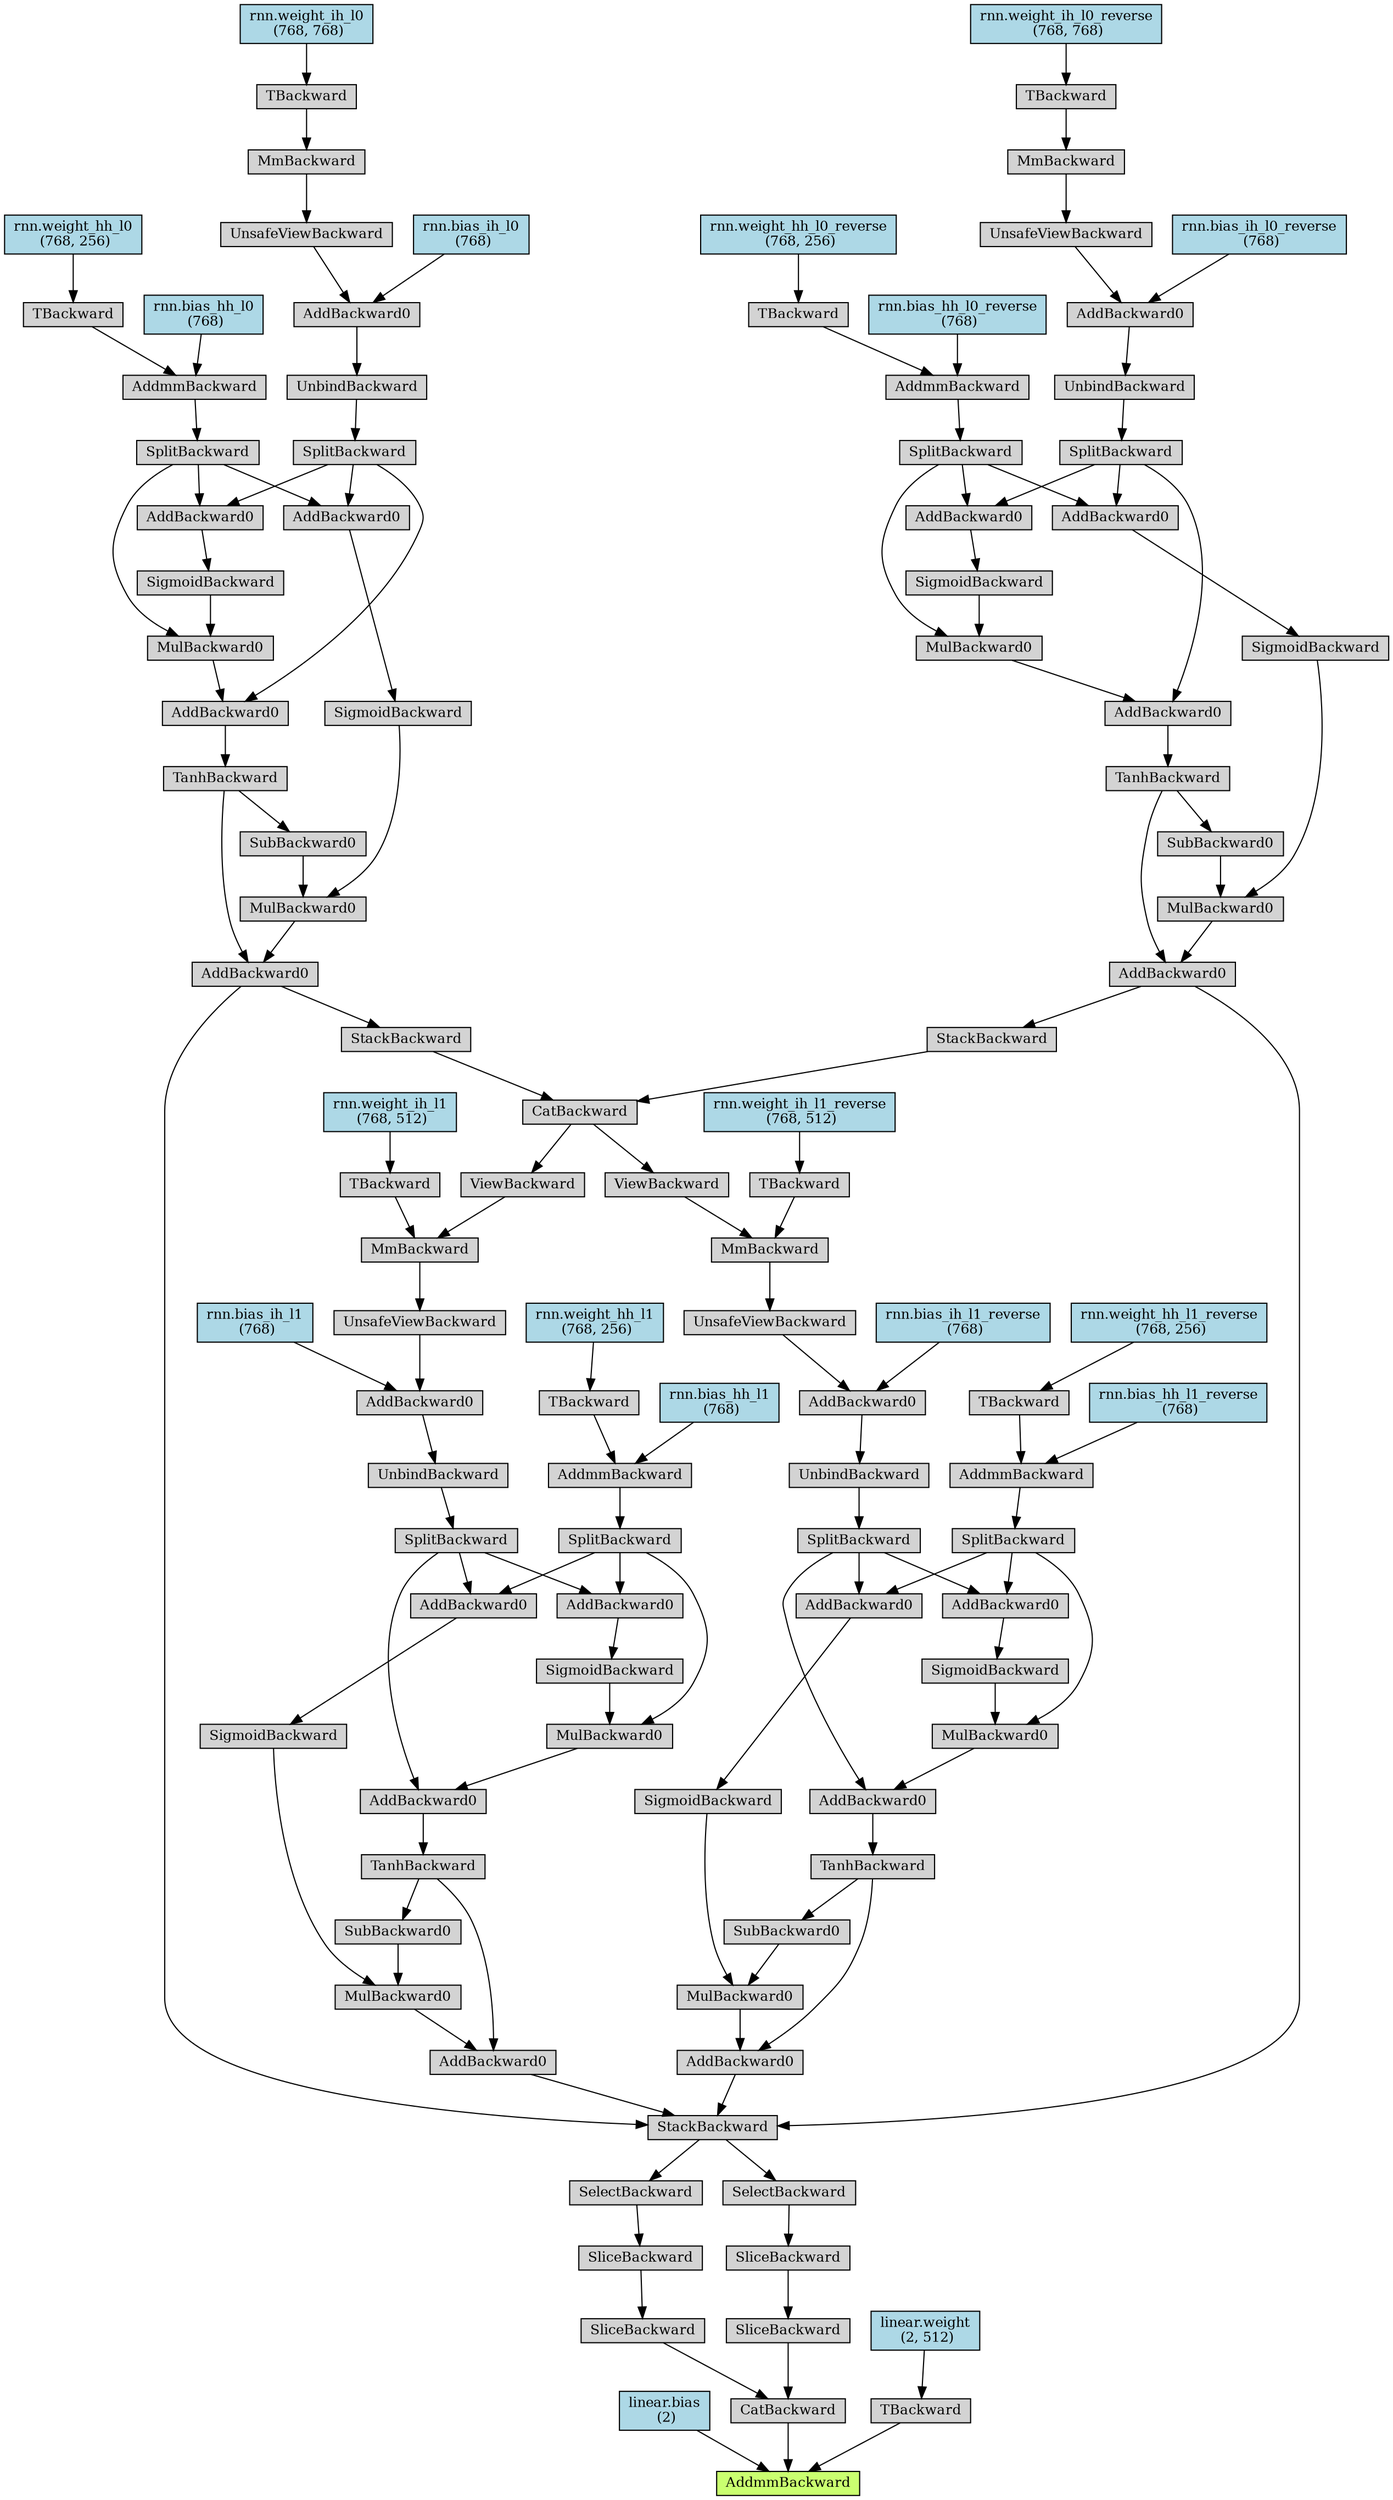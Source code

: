 digraph {
	graph [size="36.15,36.15"]
	node [align=left fontsize=12 height=0.2 ranksep=0.1 shape=box style=filled]
	2506185427312 [label=AddmmBackward fillcolor=darkolivegreen1]
	2506185427600 -> 2506185427312
	2506185427600 [label="linear.bias
 (2)" fillcolor=lightblue]
	2506185427552 -> 2506185427312
	2506185427552 [label=CatBackward]
	2506185427792 -> 2506185427552
	2506185427792 [label=SliceBackward]
	2506185427888 -> 2506185427792
	2506185427888 [label=SliceBackward]
	2506185427696 -> 2506185427888
	2506185427696 [label=SelectBackward]
	2506185427936 -> 2506185427696
	2506185427936 [label=StackBackward]
	2506185428032 -> 2506185427936
	2506185428032 [label=AddBackward0]
	2506185428272 -> 2506185428032
	2506185428272 [label=MulBackward0]
	2506185428416 -> 2506185428272
	2506185428416 [label=SubBackward0]
	2506185428320 -> 2506185428416
	2506185428320 [label=TanhBackward]
	2506185428608 -> 2506185428320
	2506185428608 [label=AddBackward0]
	2506185428704 -> 2506185428608
	2506185428704 [label=SplitBackward]
	2506185428848 -> 2506185428704
	2506185428848 [label=UnbindBackward]
	2506185428944 -> 2506185428848
	2506185428944 [label=AddBackward0]
	2506186063984 -> 2506185428944
	2506186063984 [label=UnsafeViewBackward]
	2506186064128 -> 2506186063984
	2506186064128 [label=MmBackward]
	2506186064224 -> 2506186064128
	2506186064224 [label=TBackward]
	2506186064320 -> 2506186064224
	2506186064320 [label="rnn.weight_ih_l0
 (768, 768)" fillcolor=lightblue]
	2506186064032 -> 2506185428944
	2506186064032 [label="rnn.bias_ih_l0
 (768)" fillcolor=lightblue]
	2506185428752 -> 2506185428608
	2506185428752 [label=MulBackward0]
	2506185428896 -> 2506185428752
	2506185428896 [label=SplitBackward]
	2506186064176 -> 2506185428896
	2506186064176 [label=AddmmBackward]
	2506186064368 -> 2506186064176
	2506186064368 [label="rnn.bias_hh_l0
 (768)" fillcolor=lightblue]
	2506186064416 -> 2506186064176
	2506186064416 [label=TBackward]
	2506186064512 -> 2506186064416
	2506186064512 [label="rnn.weight_hh_l0
 (768, 256)" fillcolor=lightblue]
	2506186063936 -> 2506185428752
	2506186063936 [label=SigmoidBackward]
	2506186064272 -> 2506186063936
	2506186064272 [label=AddBackward0]
	2506185428896 -> 2506186064272
	2506185428704 -> 2506186064272
	2506185428464 -> 2506185428272
	2506185428464 [label=SigmoidBackward]
	2506185428560 -> 2506185428464
	2506185428560 [label=AddBackward0]
	2506185428896 -> 2506185428560
	2506185428704 -> 2506185428560
	2506185428320 -> 2506185428032
	2506185428080 -> 2506185427936
	2506185428080 [label=AddBackward0]
	2506185428368 -> 2506185428080
	2506185428368 [label=MulBackward0]
	2506185428800 -> 2506185428368
	2506185428800 [label=SubBackward0]
	2506185428512 -> 2506185428800
	2506185428512 [label=TanhBackward]
	2506186064608 -> 2506185428512
	2506186064608 [label=AddBackward0]
	2506186064704 -> 2506186064608
	2506186064704 [label=SplitBackward]
	2506186064848 -> 2506186064704
	2506186064848 [label=UnbindBackward]
	2506186064944 -> 2506186064848
	2506186064944 [label=AddBackward0]
	2506186065040 -> 2506186064944
	2506186065040 [label=UnsafeViewBackward]
	2506186065184 -> 2506186065040
	2506186065184 [label=MmBackward]
	2506186065280 -> 2506186065184
	2506186065280 [label=TBackward]
	2506186065376 -> 2506186065280
	2506186065376 [label="rnn.weight_ih_l0_reverse
 (768, 768)" fillcolor=lightblue]
	2506186065088 -> 2506186064944
	2506186065088 [label="rnn.bias_ih_l0_reverse
 (768)" fillcolor=lightblue]
	2506186064752 -> 2506186064608
	2506186064752 [label=MulBackward0]
	2506186064896 -> 2506186064752
	2506186064896 [label=SplitBackward]
	2506186065232 -> 2506186064896
	2506186065232 [label=AddmmBackward]
	2506186065424 -> 2506186065232
	2506186065424 [label="rnn.bias_hh_l0_reverse
 (768)" fillcolor=lightblue]
	2506186065472 -> 2506186065232
	2506186065472 [label=TBackward]
	2506186065568 -> 2506186065472
	2506186065568 [label="rnn.weight_hh_l0_reverse
 (768, 256)" fillcolor=lightblue]
	2506186064992 -> 2506186064752
	2506186064992 [label=SigmoidBackward]
	2506186065328 -> 2506186064992
	2506186065328 [label=AddBackward0]
	2506186064896 -> 2506186065328
	2506186064704 -> 2506186065328
	2506186064080 -> 2506185428368
	2506186064080 [label=SigmoidBackward]
	2506186064560 -> 2506186064080
	2506186064560 [label=AddBackward0]
	2506186064896 -> 2506186064560
	2506186064704 -> 2506186064560
	2506185428512 -> 2506185428080
	2506185428128 -> 2506185427936
	2506185428128 [label=AddBackward0]
	2506185428656 -> 2506185428128
	2506185428656 [label=MulBackward0]
	2506186064800 -> 2506185428656
	2506186064800 [label=SubBackward0]
	2506186064464 -> 2506186064800
	2506186064464 [label=TanhBackward]
	2506186065664 -> 2506186064464
	2506186065664 [label=AddBackward0]
	2506186065760 -> 2506186065664
	2506186065760 [label=SplitBackward]
	2506186065904 -> 2506186065760
	2506186065904 [label=UnbindBackward]
	2506186066000 -> 2506186065904
	2506186066000 [label=AddBackward0]
	2506186066096 -> 2506186066000
	2506186066096 [label=UnsafeViewBackward]
	2506186066240 -> 2506186066096
	2506186066240 [label=MmBackward]
	2506186066336 -> 2506186066240
	2506186066336 [label=ViewBackward]
	2506186066480 -> 2506186066336
	2506186066480 [label=CatBackward]
	2506186066576 -> 2506186066480
	2506186066576 [label=StackBackward]
	2506185428032 -> 2506186066576
	2506186066624 -> 2506186066480
	2506186066624 [label=StackBackward]
	2506185428080 -> 2506186066624
	2506186066384 -> 2506186066240
	2506186066384 [label=TBackward]
	2506186066528 -> 2506186066384
	2506186066528 [label="rnn.weight_ih_l1
 (768, 512)" fillcolor=lightblue]
	2506186066144 -> 2506186066000
	2506186066144 [label="rnn.bias_ih_l1
 (768)" fillcolor=lightblue]
	2506186065808 -> 2506186065664
	2506186065808 [label=MulBackward0]
	2506186065952 -> 2506186065808
	2506186065952 [label=SplitBackward]
	2506186066288 -> 2506186065952
	2506186066288 [label=AddmmBackward]
	2506186066672 -> 2506186066288
	2506186066672 [label="rnn.bias_hh_l1
 (768)" fillcolor=lightblue]
	2506186066720 -> 2506186066288
	2506186066720 [label=TBackward]
	2506186066816 -> 2506186066720
	2506186066816 [label="rnn.weight_hh_l1
 (768, 256)" fillcolor=lightblue]
	2506186066048 -> 2506186065808
	2506186066048 [label=SigmoidBackward]
	2506186066432 -> 2506186066048
	2506186066432 [label=AddBackward0]
	2506186065952 -> 2506186066432
	2506186065760 -> 2506186066432
	2506186065136 -> 2506185428656
	2506186065136 [label=SigmoidBackward]
	2506186065616 -> 2506186065136
	2506186065616 [label=AddBackward0]
	2506186065952 -> 2506186065616
	2506186065760 -> 2506186065616
	2506186064464 -> 2506185428128
	2506185428176 -> 2506185427936
	2506185428176 [label=AddBackward0]
	2506186064656 -> 2506185428176
	2506186064656 [label=MulBackward0]
	2506186065856 -> 2506186064656
	2506186065856 [label=SubBackward0]
	2506186065520 -> 2506186065856
	2506186065520 [label=TanhBackward]
	2506186066912 -> 2506186065520
	2506186066912 [label=AddBackward0]
	2506186067008 -> 2506186066912
	2506186067008 [label=SplitBackward]
	2506186067152 -> 2506186067008
	2506186067152 [label=UnbindBackward]
	2506186067248 -> 2506186067152
	2506186067248 [label=AddBackward0]
	2506186067344 -> 2506186067248
	2506186067344 [label=UnsafeViewBackward]
	2506186067488 -> 2506186067344
	2506186067488 [label=MmBackward]
	2506186067584 -> 2506186067488
	2506186067584 [label=ViewBackward]
	2506186066480 -> 2506186067584
	2506186067632 -> 2506186067488
	2506186067632 [label=TBackward]
	2506186067728 -> 2506186067632
	2506186067728 [label="rnn.weight_ih_l1_reverse
 (768, 512)" fillcolor=lightblue]
	2506186067392 -> 2506186067248
	2506186067392 [label="rnn.bias_ih_l1_reverse
 (768)" fillcolor=lightblue]
	2506186067056 -> 2506186066912
	2506186067056 [label=MulBackward0]
	2506186067200 -> 2506186067056
	2506186067200 [label=SplitBackward]
	2506186067536 -> 2506186067200
	2506186067536 [label=AddmmBackward]
	2506186067776 -> 2506186067536
	2506186067776 [label="rnn.bias_hh_l1_reverse
 (768)" fillcolor=lightblue]
	2506186067824 -> 2506186067536
	2506186067824 [label=TBackward]
	2506186067920 -> 2506186067824
	2506186067920 [label="rnn.weight_hh_l1_reverse
 (768, 256)" fillcolor=lightblue]
	2506186067296 -> 2506186067056
	2506186067296 [label=SigmoidBackward]
	2506186067680 -> 2506186067296
	2506186067680 [label=AddBackward0]
	2506186067200 -> 2506186067680
	2506186067008 -> 2506186067680
	2506186066192 -> 2506186064656
	2506186066192 [label=SigmoidBackward]
	2506186066864 -> 2506186066192
	2506186066864 [label=AddBackward0]
	2506186067200 -> 2506186066864
	2506186067008 -> 2506186066864
	2506186065520 -> 2506185428176
	2506185427744 -> 2506185427552
	2506185427744 [label=SliceBackward]
	2506185427648 -> 2506185427744
	2506185427648 [label=SliceBackward]
	2506185427984 -> 2506185427648
	2506185427984 [label=SelectBackward]
	2506185427936 -> 2506185427984
	2506185427408 -> 2506185427312
	2506185427408 [label=TBackward]
	2506185427840 -> 2506185427408
	2506185427840 [label="linear.weight
 (2, 512)" fillcolor=lightblue]
}
